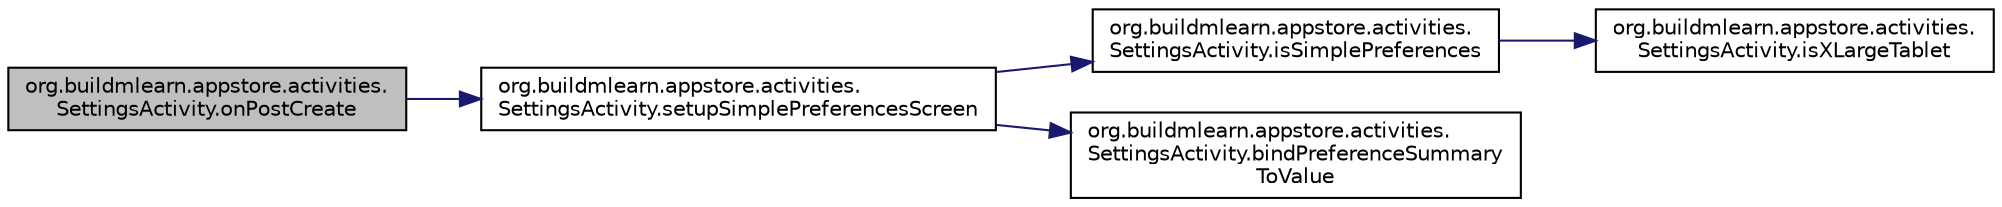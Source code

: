 digraph "org.buildmlearn.appstore.activities.SettingsActivity.onPostCreate"
{
 // INTERACTIVE_SVG=YES
  bgcolor="transparent";
  edge [fontname="Helvetica",fontsize="10",labelfontname="Helvetica",labelfontsize="10"];
  node [fontname="Helvetica",fontsize="10",shape=record];
  rankdir="LR";
  Node1 [label="org.buildmlearn.appstore.activities.\lSettingsActivity.onPostCreate",height=0.2,width=0.4,color="black", fillcolor="grey75", style="filled", fontcolor="black"];
  Node1 -> Node2 [color="midnightblue",fontsize="10",style="solid",fontname="Helvetica"];
  Node2 [label="org.buildmlearn.appstore.activities.\lSettingsActivity.setupSimplePreferencesScreen",height=0.2,width=0.4,color="black",URL="$d7/d35/classorg_1_1buildmlearn_1_1appstore_1_1activities_1_1_settings_activity.html#a37ba985470ade6df6862fef74ff540de",tooltip="Shows the simplified settings UI if the device configuration if the device configuration dictates tha..."];
  Node2 -> Node3 [color="midnightblue",fontsize="10",style="solid",fontname="Helvetica"];
  Node3 [label="org.buildmlearn.appstore.activities.\lSettingsActivity.isSimplePreferences",height=0.2,width=0.4,color="black",URL="$d7/d35/classorg_1_1buildmlearn_1_1appstore_1_1activities_1_1_settings_activity.html#a41e13cf6763dacaa6be05fb9e7aa37ce",tooltip="Determines whether the simplified settings UI should be shown. "];
  Node3 -> Node4 [color="midnightblue",fontsize="10",style="solid",fontname="Helvetica"];
  Node4 [label="org.buildmlearn.appstore.activities.\lSettingsActivity.isXLargeTablet",height=0.2,width=0.4,color="black",URL="$d7/d35/classorg_1_1buildmlearn_1_1appstore_1_1activities_1_1_settings_activity.html#a03783015733c15e832fa994286ac519b",tooltip="Helper method to determine if the device has an extra-large screen. "];
  Node2 -> Node5 [color="midnightblue",fontsize="10",style="solid",fontname="Helvetica"];
  Node5 [label="org.buildmlearn.appstore.activities.\lSettingsActivity.bindPreferenceSummary\lToValue",height=0.2,width=0.4,color="black",URL="$d7/d35/classorg_1_1buildmlearn_1_1appstore_1_1activities_1_1_settings_activity.html#ae976024e560a9fa3993eeb2d17d30b69",tooltip="Binds a preference&#39;s summary to its value. "];
}
